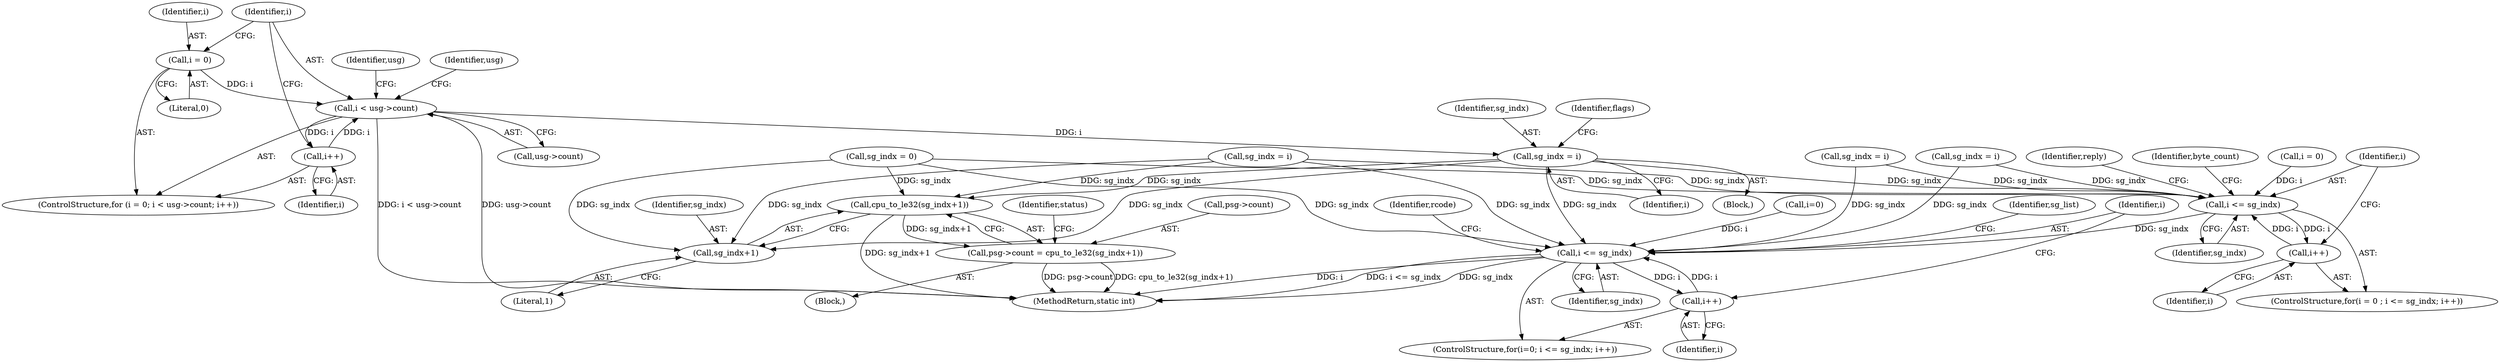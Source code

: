 digraph "0_linux_b4789b8e6be3151a955ade74872822f30e8cd914@pointer" {
"1000742" [label="(Call,i < usg->count)"];
"1000747" [label="(Call,i++)"];
"1000742" [label="(Call,i < usg->count)"];
"1000739" [label="(Call,i = 0)"];
"1000829" [label="(Call,sg_indx = i)"];
"1000938" [label="(Call,cpu_to_le32(sg_indx+1))"];
"1000934" [label="(Call,psg->count = cpu_to_le32(sg_indx+1))"];
"1000939" [label="(Call,sg_indx+1)"];
"1001385" [label="(Call,i <= sg_indx)"];
"1001388" [label="(Call,i++)"];
"1001463" [label="(Call,i <= sg_indx)"];
"1001466" [label="(Call,i++)"];
"1000741" [label="(Literal,0)"];
"1000607" [label="(Call,sg_indx = i)"];
"1000471" [label="(Block,)"];
"1000831" [label="(Identifier,i)"];
"1000935" [label="(Call,psg->count)"];
"1001475" [label="(Identifier,rcode)"];
"1000934" [label="(Call,psg->count = cpu_to_le32(sg_indx+1))"];
"1001392" [label="(Identifier,byte_count)"];
"1001467" [label="(Identifier,i)"];
"1000748" [label="(Identifier,i)"];
"1001388" [label="(Call,i++)"];
"1000742" [label="(Call,i < usg->count)"];
"1000743" [label="(Identifier,i)"];
"1001464" [label="(Identifier,i)"];
"1000757" [label="(Identifier,usg)"];
"1001382" [label="(Call,i = 0)"];
"1001459" [label="(ControlStructure,for(i=0; i <= sg_indx; i++))"];
"1001389" [label="(Identifier,i)"];
"1001466" [label="(Call,i++)"];
"1001387" [label="(Identifier,sg_indx)"];
"1001463" [label="(Call,i <= sg_indx)"];
"1000939" [label="(Call,sg_indx+1)"];
"1000941" [label="(Literal,1)"];
"1000151" [label="(Call,sg_indx = 0)"];
"1000740" [label="(Identifier,i)"];
"1000739" [label="(Call,i = 0)"];
"1001381" [label="(ControlStructure,for(i = 0 ; i <= sg_indx; i++))"];
"1001485" [label="(MethodReturn,static int)"];
"1001385" [label="(Call,i <= sg_indx)"];
"1001460" [label="(Call,i=0)"];
"1000749" [label="(Block,)"];
"1000738" [label="(ControlStructure,for (i = 0; i < usg->count; i++))"];
"1001386" [label="(Identifier,i)"];
"1000829" [label="(Call,sg_indx = i)"];
"1000940" [label="(Identifier,sg_indx)"];
"1001087" [label="(Call,sg_indx = i)"];
"1001253" [label="(Call,sg_indx = i)"];
"1001471" [label="(Identifier,sg_list)"];
"1000830" [label="(Identifier,sg_indx)"];
"1000943" [label="(Identifier,status)"];
"1000927" [label="(Identifier,usg)"];
"1000938" [label="(Call,cpu_to_le32(sg_indx+1))"];
"1000747" [label="(Call,i++)"];
"1000744" [label="(Call,usg->count)"];
"1001465" [label="(Identifier,sg_indx)"];
"1001439" [label="(Identifier,reply)"];
"1000834" [label="(Identifier,flags)"];
"1000742" -> "1000738"  [label="AST: "];
"1000742" -> "1000744"  [label="CFG: "];
"1000743" -> "1000742"  [label="AST: "];
"1000744" -> "1000742"  [label="AST: "];
"1000757" -> "1000742"  [label="CFG: "];
"1000927" -> "1000742"  [label="CFG: "];
"1000742" -> "1001485"  [label="DDG: i < usg->count"];
"1000742" -> "1001485"  [label="DDG: usg->count"];
"1000747" -> "1000742"  [label="DDG: i"];
"1000739" -> "1000742"  [label="DDG: i"];
"1000742" -> "1000747"  [label="DDG: i"];
"1000742" -> "1000829"  [label="DDG: i"];
"1000747" -> "1000738"  [label="AST: "];
"1000747" -> "1000748"  [label="CFG: "];
"1000748" -> "1000747"  [label="AST: "];
"1000743" -> "1000747"  [label="CFG: "];
"1000739" -> "1000738"  [label="AST: "];
"1000739" -> "1000741"  [label="CFG: "];
"1000740" -> "1000739"  [label="AST: "];
"1000741" -> "1000739"  [label="AST: "];
"1000743" -> "1000739"  [label="CFG: "];
"1000829" -> "1000749"  [label="AST: "];
"1000829" -> "1000831"  [label="CFG: "];
"1000830" -> "1000829"  [label="AST: "];
"1000831" -> "1000829"  [label="AST: "];
"1000834" -> "1000829"  [label="CFG: "];
"1000829" -> "1000938"  [label="DDG: sg_indx"];
"1000829" -> "1000939"  [label="DDG: sg_indx"];
"1000829" -> "1001385"  [label="DDG: sg_indx"];
"1000829" -> "1001463"  [label="DDG: sg_indx"];
"1000938" -> "1000934"  [label="AST: "];
"1000938" -> "1000939"  [label="CFG: "];
"1000939" -> "1000938"  [label="AST: "];
"1000934" -> "1000938"  [label="CFG: "];
"1000938" -> "1001485"  [label="DDG: sg_indx+1"];
"1000938" -> "1000934"  [label="DDG: sg_indx+1"];
"1000151" -> "1000938"  [label="DDG: sg_indx"];
"1000607" -> "1000938"  [label="DDG: sg_indx"];
"1000934" -> "1000471"  [label="AST: "];
"1000935" -> "1000934"  [label="AST: "];
"1000943" -> "1000934"  [label="CFG: "];
"1000934" -> "1001485"  [label="DDG: psg->count"];
"1000934" -> "1001485"  [label="DDG: cpu_to_le32(sg_indx+1)"];
"1000939" -> "1000941"  [label="CFG: "];
"1000940" -> "1000939"  [label="AST: "];
"1000941" -> "1000939"  [label="AST: "];
"1000151" -> "1000939"  [label="DDG: sg_indx"];
"1000607" -> "1000939"  [label="DDG: sg_indx"];
"1001385" -> "1001381"  [label="AST: "];
"1001385" -> "1001387"  [label="CFG: "];
"1001386" -> "1001385"  [label="AST: "];
"1001387" -> "1001385"  [label="AST: "];
"1001392" -> "1001385"  [label="CFG: "];
"1001439" -> "1001385"  [label="CFG: "];
"1001382" -> "1001385"  [label="DDG: i"];
"1001388" -> "1001385"  [label="DDG: i"];
"1001087" -> "1001385"  [label="DDG: sg_indx"];
"1000151" -> "1001385"  [label="DDG: sg_indx"];
"1001253" -> "1001385"  [label="DDG: sg_indx"];
"1000607" -> "1001385"  [label="DDG: sg_indx"];
"1001385" -> "1001388"  [label="DDG: i"];
"1001385" -> "1001463"  [label="DDG: sg_indx"];
"1001388" -> "1001381"  [label="AST: "];
"1001388" -> "1001389"  [label="CFG: "];
"1001389" -> "1001388"  [label="AST: "];
"1001386" -> "1001388"  [label="CFG: "];
"1001463" -> "1001459"  [label="AST: "];
"1001463" -> "1001465"  [label="CFG: "];
"1001464" -> "1001463"  [label="AST: "];
"1001465" -> "1001463"  [label="AST: "];
"1001471" -> "1001463"  [label="CFG: "];
"1001475" -> "1001463"  [label="CFG: "];
"1001463" -> "1001485"  [label="DDG: i"];
"1001463" -> "1001485"  [label="DDG: i <= sg_indx"];
"1001463" -> "1001485"  [label="DDG: sg_indx"];
"1001460" -> "1001463"  [label="DDG: i"];
"1001466" -> "1001463"  [label="DDG: i"];
"1001087" -> "1001463"  [label="DDG: sg_indx"];
"1000151" -> "1001463"  [label="DDG: sg_indx"];
"1000607" -> "1001463"  [label="DDG: sg_indx"];
"1001253" -> "1001463"  [label="DDG: sg_indx"];
"1001463" -> "1001466"  [label="DDG: i"];
"1001466" -> "1001459"  [label="AST: "];
"1001466" -> "1001467"  [label="CFG: "];
"1001467" -> "1001466"  [label="AST: "];
"1001464" -> "1001466"  [label="CFG: "];
}

